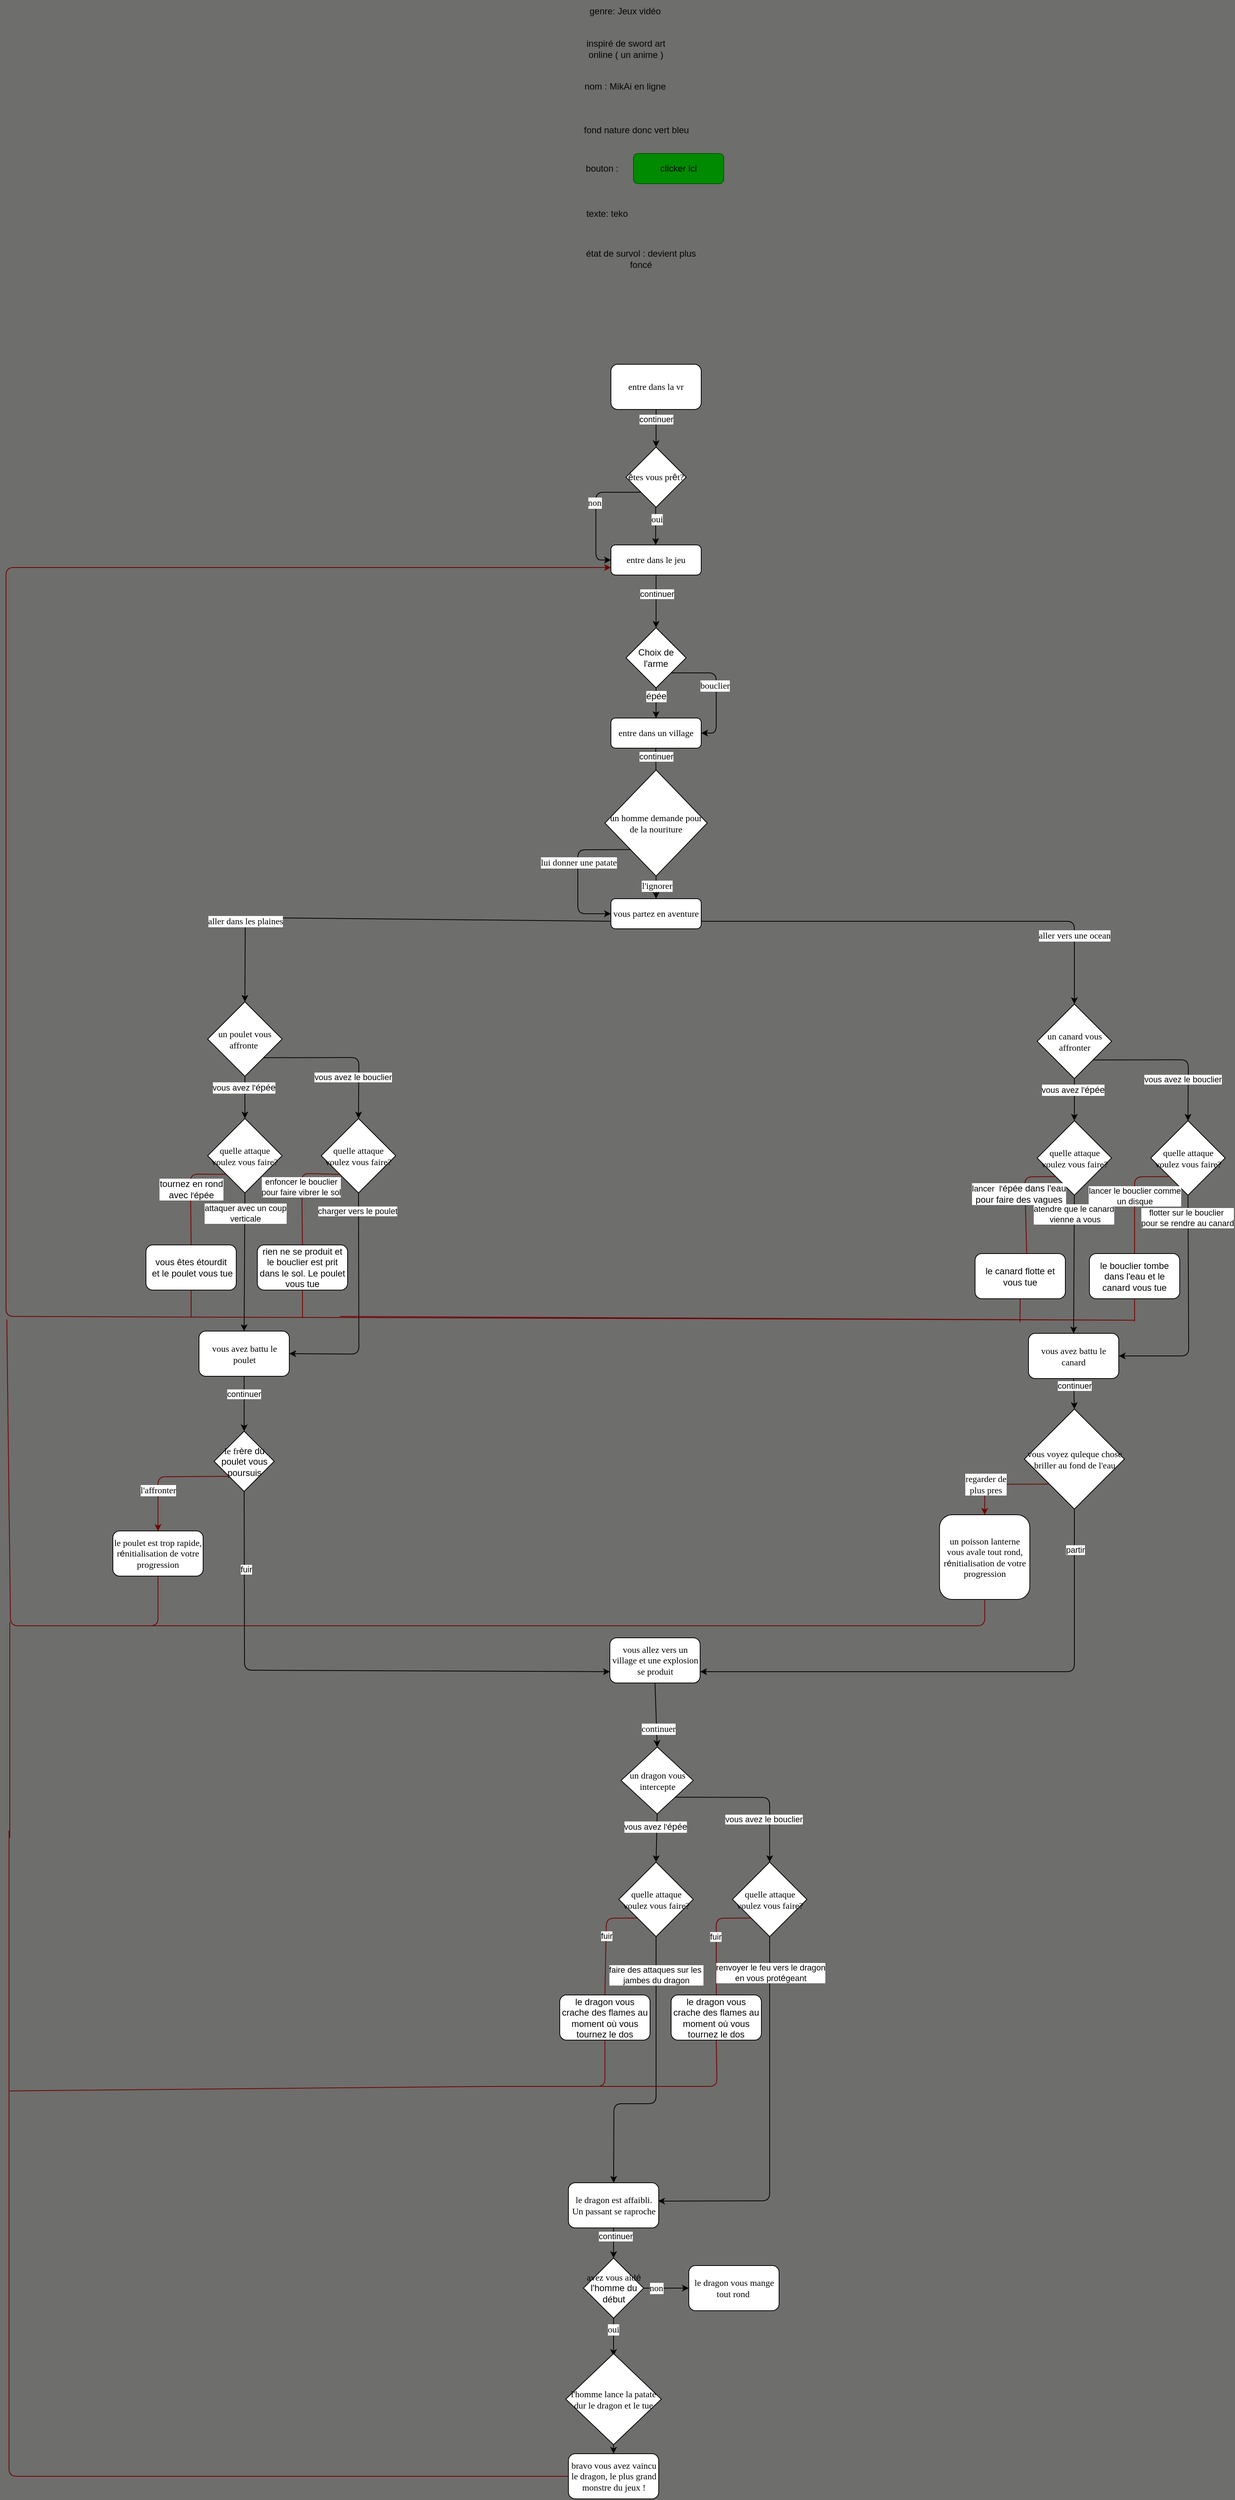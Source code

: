 <mxfile>
    <diagram id="ZUFH7VZzhd7gZUEbErfu" name="Page-1">
        <mxGraphModel dx="1206" dy="738" grid="0" gridSize="10" guides="1" tooltips="1" connect="1" arrows="1" fold="1" page="1" pageScale="1" pageWidth="850" pageHeight="1100" background="#6E6E6C" math="0" shadow="0">
            <root>
                <mxCell id="0"/>
                <mxCell id="1" parent="0"/>
                <mxCell id="2" value="genre: Jeux vidéo" style="text;html=1;strokeColor=none;fillColor=none;align=center;verticalAlign=middle;whiteSpace=wrap;rounded=0;fontColor=#050505;" parent="1" vertex="1">
                    <mxGeometry x="-46.5" y="281" width="120" height="30" as="geometry"/>
                </mxCell>
                <mxCell id="3" value="inspiré de sword art online ( un anime )" style="text;html=1;strokeColor=none;fillColor=none;align=center;verticalAlign=middle;whiteSpace=wrap;rounded=0;fontColor=#050505;" parent="1" vertex="1">
                    <mxGeometry x="-50" y="331" width="130" height="30" as="geometry"/>
                </mxCell>
                <mxCell id="4" value="&lt;font style=&quot;font-size: 12px&quot;&gt;nom : MikAi&lt;span style=&quot;font-family: &amp;quot;arial&amp;quot; , &amp;quot;helvetica&amp;quot; , sans-serif&quot;&gt;&amp;nbsp;&lt;/span&gt;en ligne&lt;/font&gt;" style="text;html=1;strokeColor=none;fillColor=none;align=center;verticalAlign=middle;whiteSpace=wrap;rounded=0;fontColor=#050505;" parent="1" vertex="1">
                    <mxGeometry x="-51.5" y="381" width="130" height="30" as="geometry"/>
                </mxCell>
                <mxCell id="5" value="fond nature donc vert bleu" style="text;html=1;strokeColor=none;fillColor=none;align=center;verticalAlign=middle;whiteSpace=wrap;rounded=0;fontSize=12;fontColor=#050505;" parent="1" vertex="1">
                    <mxGeometry x="-46.5" y="439" width="150" height="30" as="geometry"/>
                </mxCell>
                <mxCell id="6" value="bouton :&amp;nbsp;" style="text;html=1;strokeColor=none;fillColor=none;align=center;verticalAlign=middle;whiteSpace=wrap;rounded=0;fontSize=12;fontColor=#050505;" parent="1" vertex="1">
                    <mxGeometry x="-90" y="490" width="150" height="30" as="geometry"/>
                </mxCell>
                <mxCell id="7" value="clicker ici" style="rounded=1;whiteSpace=wrap;html=1;fontSize=12;fontColor=#050505;fillColor=#008a00;glass=0;strokeColor=#005700;" parent="1" vertex="1">
                    <mxGeometry x="25" y="485" width="120" height="40" as="geometry"/>
                </mxCell>
                <mxCell id="8" value="texte: teko" style="text;html=1;strokeColor=none;fillColor=none;align=center;verticalAlign=middle;whiteSpace=wrap;rounded=0;fontSize=12;fontColor=#050505;" parent="1" vertex="1">
                    <mxGeometry x="-85" y="550" width="150" height="30" as="geometry"/>
                </mxCell>
                <mxCell id="9" value="état de survol : devient plus foncé" style="text;html=1;strokeColor=none;fillColor=none;align=center;verticalAlign=middle;whiteSpace=wrap;rounded=0;fontSize=12;fontColor=#050505;" parent="1" vertex="1">
                    <mxGeometry x="-40" y="610" width="150" height="30" as="geometry"/>
                </mxCell>
                <mxCell id="10" value="entre dans la vr" style="rounded=1;whiteSpace=wrap;html=1;glass=0;labelBackgroundColor=none;fontFamily=Comic Sans MS;fontSize=12;fontColor=#050505;fillColor=default;gradientColor=none;" parent="1" vertex="1">
                    <mxGeometry x="-5" y="765" width="120" height="60" as="geometry"/>
                </mxCell>
                <mxCell id="11" value="" style="endArrow=classic;html=1;fontFamily=Comic Sans MS;fontSize=12;fontColor=#050505;exitX=0.5;exitY=1;exitDx=0;exitDy=0;" parent="1" source="10" edge="1">
                    <mxGeometry width="50" height="50" relative="1" as="geometry">
                        <mxPoint x="90" y="835" as="sourcePoint"/>
                        <mxPoint x="55" y="875" as="targetPoint"/>
                    </mxGeometry>
                </mxCell>
                <mxCell id="275" value="&lt;span style=&quot;&quot;&gt;continuer&lt;/span&gt;" style="edgeLabel;html=1;align=center;verticalAlign=middle;resizable=0;points=[];fontColor=#050505;" parent="11" vertex="1" connectable="0">
                    <mxGeometry x="-0.481" relative="1" as="geometry">
                        <mxPoint as="offset"/>
                    </mxGeometry>
                </mxCell>
                <mxCell id="12" value="&lt;span style=&quot;font-family: &amp;quot;arial&amp;quot; , &amp;quot;helvetica&amp;quot; , sans-serif&quot;&gt;&lt;font style=&quot;font-size: 12px&quot;&gt;ê&lt;/font&gt;&lt;/span&gt;tes vous pr&lt;span style=&quot;font-family: arial, helvetica, sans-serif;&quot;&gt;ê&lt;/span&gt;t?" style="rhombus;whiteSpace=wrap;html=1;glass=0;labelBackgroundColor=none;fontFamily=Comic Sans MS;fontSize=12;fontColor=#050505;fillColor=default;gradientColor=none;" parent="1" vertex="1">
                    <mxGeometry x="15" y="875" width="80" height="80" as="geometry"/>
                </mxCell>
                <mxCell id="13" value="" style="endArrow=classic;html=1;fontFamily=Comic Sans MS;fontSize=12;fontColor=#050505;exitX=0.5;exitY=1;exitDx=0;exitDy=0;" parent="1" edge="1">
                    <mxGeometry width="50" height="50" relative="1" as="geometry">
                        <mxPoint x="54.5" y="955" as="sourcePoint"/>
                        <mxPoint x="54.5" y="1005" as="targetPoint"/>
                    </mxGeometry>
                </mxCell>
                <mxCell id="16" value="oui" style="edgeLabel;html=1;align=center;verticalAlign=middle;resizable=0;points=[];fontSize=12;fontFamily=Comic Sans MS;fontColor=#050505;" parent="13" vertex="1" connectable="0">
                    <mxGeometry x="-0.389" y="1" relative="1" as="geometry">
                        <mxPoint as="offset"/>
                    </mxGeometry>
                </mxCell>
                <mxCell id="14" value="" style="endArrow=classic;html=1;fontFamily=Comic Sans MS;fontSize=12;fontColor=#050505;exitX=0;exitY=1;exitDx=0;exitDy=0;entryX=0;entryY=0.5;entryDx=0;entryDy=0;" parent="1" source="12" target="15" edge="1">
                    <mxGeometry width="50" height="50" relative="1" as="geometry">
                        <mxPoint x="64.5" y="965" as="sourcePoint"/>
                        <mxPoint x="-25" y="1035" as="targetPoint"/>
                        <Array as="points">
                            <mxPoint x="-25" y="935"/>
                            <mxPoint x="-25" y="1025"/>
                        </Array>
                    </mxGeometry>
                </mxCell>
                <mxCell id="17" value="non" style="edgeLabel;html=1;align=center;verticalAlign=middle;resizable=0;points=[];fontSize=12;fontFamily=Comic Sans MS;fontColor=#050505;" parent="14" vertex="1" connectable="0">
                    <mxGeometry x="-0.135" y="-2" relative="1" as="geometry">
                        <mxPoint as="offset"/>
                    </mxGeometry>
                </mxCell>
                <mxCell id="15" value="entre dans le jeu" style="rounded=1;whiteSpace=wrap;html=1;glass=0;labelBackgroundColor=none;fontFamily=Comic Sans MS;fontSize=12;fontColor=#050505;fillColor=default;gradientColor=none;" parent="1" vertex="1">
                    <mxGeometry x="-5" y="1005" width="120" height="40" as="geometry"/>
                </mxCell>
                <mxCell id="18" value="" style="endArrow=classic;html=1;fontFamily=Comic Sans MS;fontSize=12;fontColor=#050505;exitX=0.5;exitY=1;exitDx=0;exitDy=0;entryX=0.5;entryY=0;entryDx=0;entryDy=0;" parent="1" source="15" target="19" edge="1">
                    <mxGeometry width="50" height="50" relative="1" as="geometry">
                        <mxPoint x="75" y="1125" as="sourcePoint"/>
                        <mxPoint x="55" y="1115" as="targetPoint"/>
                    </mxGeometry>
                </mxCell>
                <mxCell id="124" value="continuer" style="edgeLabel;html=1;align=center;verticalAlign=middle;resizable=0;points=[];fontColor=#050505;" parent="18" vertex="1" connectable="0">
                    <mxGeometry x="-0.296" y="1" relative="1" as="geometry">
                        <mxPoint as="offset"/>
                    </mxGeometry>
                </mxCell>
                <mxCell id="19" value="&lt;font face=&quot;arial, helvetica, sans-serif&quot;&gt;Choix de l'arme&lt;/font&gt;" style="rhombus;whiteSpace=wrap;html=1;glass=0;labelBackgroundColor=none;fontFamily=Comic Sans MS;fontSize=12;fontColor=#050505;fillColor=default;gradientColor=none;" parent="1" vertex="1">
                    <mxGeometry x="15" y="1115" width="80" height="80" as="geometry"/>
                </mxCell>
                <mxCell id="20" value="" style="endArrow=classic;html=1;fontFamily=Comic Sans MS;fontSize=12;fontColor=#050505;exitX=0.5;exitY=1;exitDx=0;exitDy=0;" parent="1" source="19" edge="1">
                    <mxGeometry width="50" height="50" relative="1" as="geometry">
                        <mxPoint x="65" y="1225" as="sourcePoint"/>
                        <mxPoint x="55" y="1235" as="targetPoint"/>
                    </mxGeometry>
                </mxCell>
                <mxCell id="27" value="&lt;span style=&quot;font-family: helvetica;&quot;&gt;ép&lt;/span&gt;&lt;span style=&quot;font-family: helvetica;&quot;&gt;ée&lt;/span&gt;" style="edgeLabel;html=1;align=center;verticalAlign=middle;resizable=0;points=[];fontSize=12;fontFamily=Comic Sans MS;fontColor=#050505;" parent="20" vertex="1" connectable="0">
                    <mxGeometry x="-0.442" relative="1" as="geometry">
                        <mxPoint as="offset"/>
                    </mxGeometry>
                </mxCell>
                <mxCell id="21" value="" style="endArrow=classic;html=1;fontFamily=Comic Sans MS;fontSize=12;fontColor=#050505;exitX=1;exitY=1;exitDx=0;exitDy=0;entryX=1;entryY=0.5;entryDx=0;entryDy=0;" parent="1" source="19" target="23" edge="1">
                    <mxGeometry width="50" height="50" relative="1" as="geometry">
                        <mxPoint x="114.17" y="1155" as="sourcePoint"/>
                        <mxPoint x="95" y="1235" as="targetPoint"/>
                        <Array as="points">
                            <mxPoint x="135" y="1175"/>
                            <mxPoint x="135" y="1255"/>
                        </Array>
                    </mxGeometry>
                </mxCell>
                <mxCell id="26" value="bouclier" style="edgeLabel;html=1;align=center;verticalAlign=middle;resizable=0;points=[];fontSize=12;fontFamily=Comic Sans MS;fontColor=#050505;" parent="21" vertex="1" connectable="0">
                    <mxGeometry x="-0.04" y="-3" relative="1" as="geometry">
                        <mxPoint x="1" as="offset"/>
                    </mxGeometry>
                </mxCell>
                <mxCell id="23" value="entre dans un village" style="rounded=1;whiteSpace=wrap;html=1;glass=0;labelBackgroundColor=none;fontFamily=Comic Sans MS;fontSize=12;fontColor=#050505;fillColor=default;gradientColor=none;" parent="1" vertex="1">
                    <mxGeometry x="-5" y="1235" width="120" height="40" as="geometry"/>
                </mxCell>
                <mxCell id="24" value="" style="endArrow=classic;html=1;fontFamily=Comic Sans MS;fontSize=12;fontColor=#050505;exitX=0.5;exitY=1;exitDx=0;exitDy=0;" parent="1" edge="1">
                    <mxGeometry width="50" height="50" relative="1" as="geometry">
                        <mxPoint x="54.58" y="1275" as="sourcePoint"/>
                        <mxPoint x="55" y="1325" as="targetPoint"/>
                    </mxGeometry>
                </mxCell>
                <mxCell id="276" value="&lt;span style=&quot;font-family: monospace; font-size: 0px;&quot;&gt;%3CmxGraphModel%3E%3Croot%3E%3CmxCell%20id%3D%220%22%2F%3E%3CmxCell%20id%3D%221%22%20parent%3D%220%22%2F%3E%3CmxCell%20id%3D%222%22%20value%3D%22le%20dragon%20vous%20enflame%20et%20vous%20allez%20en%20enfer%2Cr%26lt%3Bspan%20style%3D%26quot%3Bfont-family%3A%20helvetica%3B%26quot%3B%26gt%3B%C3%A9%26lt%3B%2Fspan%26gt%3Bnitialisation%20de%20votre%20progression%22%20style%3D%22rounded%3D1%3BwhiteSpace%3Dwrap%3Bhtml%3D1%3Bglass%3D0%3BlabelBackgroundColor%3Dnone%3BfontFamily%3DComic%20Sans%20MS%3BfontSize%3D12%3BfontColor%3D%23FFFFFF%3BfillColor%3Ddefault%3BgradientColor%3Dnone%3B%22%20vertex%3D%221%22%20parent%3D%221%22%3E%3CmxGeometry%20x%3D%22-355%22%20y%3D%222670%22%20width%3D%22133%22%20height%3D%2285%22%20as%3D%22geometry%22%2F%3E%3C%2FmxCell%3E%3C%2Froot%3E%3C%2FmxGraphModel%3E&lt;/span&gt;" style="edgeLabel;html=1;align=center;verticalAlign=middle;resizable=0;points=[];fontColor=#050505;" parent="24" vertex="1" connectable="0">
                    <mxGeometry x="-0.402" y="1" relative="1" as="geometry">
                        <mxPoint as="offset"/>
                    </mxGeometry>
                </mxCell>
                <mxCell id="277" value="&lt;span style=&quot;font-family: monospace; font-size: 0px;&quot;&gt;%3CmxGraphModel%3E%3Croot%3E%3CmxCell%20id%3D%220%22%2F%3E%3CmxCell%20id%3D%221%22%20parent%3D%220%22%2F%3E%3CmxCell%20id%3D%222%22%20value%3D%22le%20dragon%20vous%20enflame%20et%20vous%20allez%20en%20enfer%2Cr%26lt%3Bspan%20style%3D%26quot%3Bfont-family%3A%20helvetica%3B%26quot%3B%26gt%3B%C3%A9%26lt%3B%2Fspan%26gt%3Bnitialisation%20de%20votre%20progression%22%20style%3D%22rounded%3D1%3BwhiteSpace%3Dwrap%3Bhtml%3D1%3Bglass%3D0%3BlabelBackgroundColor%3Dnone%3BfontFamily%3DComic%20Sans%20MS%3BfontSize%3D12%3BfontColor%3D%23FFFFFF%3BfillColor%3Ddefault%3BgradientColor%3Dnone%3B%22%20vertex%3D%221%22%20parent%3D%221%22%3E%3CmxGeometry%20x%3D%22-355%22%20y%3D%222670%22%20width%3D%22133%22%20height%3D%2285%22%20as%3D%22geometry%22%2F%3E%3C%2FmxCell%3E%3C%2Froot%3E%3C%2FmxGraphModel%3E&lt;/span&gt;" style="edgeLabel;html=1;align=center;verticalAlign=middle;resizable=0;points=[];fontColor=#050505;" parent="24" vertex="1" connectable="0">
                    <mxGeometry x="-0.57" relative="1" as="geometry">
                        <mxPoint as="offset"/>
                    </mxGeometry>
                </mxCell>
                <mxCell id="278" value="&lt;span style=&quot;&quot;&gt;continuer&lt;/span&gt;" style="edgeLabel;html=1;align=center;verticalAlign=middle;resizable=0;points=[];fontColor=#050505;" parent="24" vertex="1" connectable="0">
                    <mxGeometry x="-0.59" relative="1" as="geometry">
                        <mxPoint as="offset"/>
                    </mxGeometry>
                </mxCell>
                <mxCell id="25" value="un homme demande pour de la nouriture" style="rhombus;whiteSpace=wrap;html=1;glass=0;labelBackgroundColor=none;fontFamily=Comic Sans MS;fontSize=12;fontColor=#050505;fillColor=default;gradientColor=none;" parent="1" vertex="1">
                    <mxGeometry x="-13" y="1304" width="136" height="141" as="geometry"/>
                </mxCell>
                <mxCell id="29" value="" style="endArrow=classic;html=1;fontFamily=Comic Sans MS;fontSize=12;fontColor=#050505;entryX=0;entryY=0.5;entryDx=0;entryDy=0;exitX=0;exitY=1;exitDx=0;exitDy=0;" parent="1" source="25" target="31" edge="1">
                    <mxGeometry width="50" height="50" relative="1" as="geometry">
                        <mxPoint x="54.76" y="1445" as="sourcePoint"/>
                        <mxPoint x="-5" y="1475" as="targetPoint"/>
                        <Array as="points">
                            <mxPoint x="-49" y="1410"/>
                            <mxPoint x="-49" y="1495"/>
                        </Array>
                    </mxGeometry>
                </mxCell>
                <mxCell id="32" value="lui donner une patate" style="edgeLabel;html=1;align=center;verticalAlign=middle;resizable=0;points=[];fontSize=12;fontFamily=Comic Sans MS;fontColor=#050505;" parent="29" vertex="1" connectable="0">
                    <mxGeometry x="-0.128" y="1" relative="1" as="geometry">
                        <mxPoint as="offset"/>
                    </mxGeometry>
                </mxCell>
                <mxCell id="30" value="" style="endArrow=classic;html=1;fontFamily=Comic Sans MS;fontSize=12;fontColor=#050505;entryX=0.5;entryY=0;entryDx=0;entryDy=0;exitX=0.5;exitY=1;exitDx=0;exitDy=0;" parent="1" source="25" target="31" edge="1">
                    <mxGeometry width="50" height="50" relative="1" as="geometry">
                        <mxPoint x="85" y="1415" as="sourcePoint"/>
                        <mxPoint x="115" y="1475" as="targetPoint"/>
                        <Array as="points">
                            <mxPoint x="55" y="1458"/>
                        </Array>
                    </mxGeometry>
                </mxCell>
                <mxCell id="33" value="l'ignorer" style="edgeLabel;html=1;align=center;verticalAlign=middle;resizable=0;points=[];fontSize=12;fontFamily=Comic Sans MS;fontColor=#050505;" parent="30" vertex="1" connectable="0">
                    <mxGeometry x="-0.128" y="1" relative="1" as="geometry">
                        <mxPoint as="offset"/>
                    </mxGeometry>
                </mxCell>
                <mxCell id="31" value="vous partez en aventure" style="rounded=1;whiteSpace=wrap;html=1;glass=0;labelBackgroundColor=none;fontFamily=Comic Sans MS;fontSize=12;fontColor=#050505;fillColor=default;gradientColor=none;" parent="1" vertex="1">
                    <mxGeometry x="-5" y="1475" width="120" height="40" as="geometry"/>
                </mxCell>
                <mxCell id="36" value="" style="endArrow=classic;html=1;fontFamily=Comic Sans MS;fontSize=12;fontColor=#050505;exitX=0;exitY=0.75;exitDx=0;exitDy=0;entryX=0.5;entryY=0;entryDx=0;entryDy=0;" parent="1" source="31" target="43" edge="1">
                    <mxGeometry width="50" height="50" relative="1" as="geometry">
                        <mxPoint x="-327" y="1507" as="sourcePoint"/>
                        <mxPoint x="-387" y="1627" as="targetPoint"/>
                        <Array as="points">
                            <mxPoint x="-491" y="1500"/>
                        </Array>
                    </mxGeometry>
                </mxCell>
                <mxCell id="44" value="aller dans les plaines" style="edgeLabel;html=1;align=center;verticalAlign=middle;resizable=0;points=[];fontSize=12;fontFamily=Comic Sans MS;fontColor=#050505;" parent="36" vertex="1" connectable="0">
                    <mxGeometry x="0.641" relative="1" as="geometry">
                        <mxPoint as="offset"/>
                    </mxGeometry>
                </mxCell>
                <mxCell id="37" value="" style="endArrow=classic;html=1;fontFamily=Comic Sans MS;fontSize=12;fontColor=#050505;exitX=1;exitY=0.75;exitDx=0;exitDy=0;entryX=0.5;entryY=0;entryDx=0;entryDy=0;" parent="1" source="31" target="176" edge="1">
                    <mxGeometry width="50" height="50" relative="1" as="geometry">
                        <mxPoint x="145" y="1665" as="sourcePoint"/>
                        <mxPoint x="685.5" y="1610.5" as="targetPoint"/>
                        <Array as="points">
                            <mxPoint x="175" y="1505"/>
                            <mxPoint x="611" y="1505"/>
                        </Array>
                    </mxGeometry>
                </mxCell>
                <mxCell id="41" value="aller vers une ocean&lt;br&gt;" style="edgeLabel;html=1;align=center;verticalAlign=middle;resizable=0;points=[];fontSize=12;fontFamily=Comic Sans MS;fontColor=#050505;" parent="37" vertex="1" connectable="0">
                    <mxGeometry x="0.699" relative="1" as="geometry">
                        <mxPoint as="offset"/>
                    </mxGeometry>
                </mxCell>
                <mxCell id="43" value="un poulet vous affronte&amp;nbsp;" style="rhombus;whiteSpace=wrap;html=1;glass=0;labelBackgroundColor=none;fontFamily=Comic Sans MS;fontSize=12;fontColor=#050505;fillColor=default;gradientColor=none;" parent="1" vertex="1">
                    <mxGeometry x="-541" y="1612" width="99" height="99" as="geometry"/>
                </mxCell>
                <mxCell id="54" value="vous avez battu le poulet" style="rounded=1;whiteSpace=wrap;html=1;glass=0;labelBackgroundColor=none;fontFamily=Comic Sans MS;fontSize=12;fontColor=#050505;fillColor=default;gradientColor=none;" parent="1" vertex="1">
                    <mxGeometry x="-552.5" y="2049.5" width="120" height="60" as="geometry"/>
                </mxCell>
                <mxCell id="57" value="" style="endArrow=classic;html=1;fontFamily=Comic Sans MS;fontSize=12;fontColor=#050505;" parent="1" source="54" edge="1">
                    <mxGeometry width="50" height="50" relative="1" as="geometry">
                        <mxPoint x="-492.5" y="2112.5" as="sourcePoint"/>
                        <mxPoint x="-492.5" y="2182.5" as="targetPoint"/>
                    </mxGeometry>
                </mxCell>
                <mxCell id="279" value="&lt;span style=&quot;&quot;&gt;continuer&lt;/span&gt;" style="edgeLabel;html=1;align=center;verticalAlign=middle;resizable=0;points=[];fontColor=#050505;" parent="57" vertex="1" connectable="0">
                    <mxGeometry x="-0.369" y="-1" relative="1" as="geometry">
                        <mxPoint as="offset"/>
                    </mxGeometry>
                </mxCell>
                <mxCell id="58" value="le fr&lt;span style=&quot;font-family: &amp;quot;arial&amp;quot; , &amp;quot;helvetica&amp;quot; , sans-serif&quot;&gt;&lt;font style=&quot;font-size: 12px&quot;&gt;ère du poulet vous poursuis&lt;/font&gt;&lt;/span&gt;" style="rhombus;whiteSpace=wrap;html=1;glass=0;labelBackgroundColor=none;fontFamily=Comic Sans MS;fontSize=12;fontColor=#050505;fillColor=default;gradientColor=none;" parent="1" vertex="1">
                    <mxGeometry x="-532.5" y="2182.5" width="80" height="80" as="geometry"/>
                </mxCell>
                <mxCell id="59" value="" style="endArrow=classic;html=1;fontFamily=Comic Sans MS;fontSize=12;fontColor=#050505;exitX=0.5;exitY=1;exitDx=0;exitDy=0;entryX=0;entryY=0.75;entryDx=0;entryDy=0;" parent="1" source="58" target="84" edge="1">
                    <mxGeometry width="50" height="50" relative="1" as="geometry">
                        <mxPoint x="-105.5" y="2400" as="sourcePoint"/>
                        <mxPoint x="-268" y="2500" as="targetPoint"/>
                        <Array as="points">
                            <mxPoint x="-492" y="2500"/>
                        </Array>
                    </mxGeometry>
                </mxCell>
                <mxCell id="209" value="fuir" style="edgeLabel;html=1;align=center;verticalAlign=middle;resizable=0;points=[];fontColor=#050505;" parent="59" vertex="1" connectable="0">
                    <mxGeometry x="-0.715" y="2" relative="1" as="geometry">
                        <mxPoint as="offset"/>
                    </mxGeometry>
                </mxCell>
                <mxCell id="84" value="vous allez vers un village et une explosion se produit" style="rounded=1;whiteSpace=wrap;html=1;glass=0;labelBackgroundColor=none;fontFamily=Comic Sans MS;fontSize=12;fontColor=#050505;fillColor=default;gradientColor=none;" parent="1" vertex="1">
                    <mxGeometry x="-6.42" y="2457" width="120" height="60" as="geometry"/>
                </mxCell>
                <mxCell id="86" value="" style="endArrow=classic;html=1;fontFamily=Comic Sans MS;fontSize=12;fontColor=#050505;exitX=0.5;exitY=1;exitDx=0;exitDy=0;entryX=0.5;entryY=0;entryDx=0;entryDy=0;" parent="1" source="84" target="98" edge="1">
                    <mxGeometry width="50" height="50" relative="1" as="geometry">
                        <mxPoint x="57.5" y="2717" as="sourcePoint"/>
                        <mxPoint x="58" y="2611" as="targetPoint"/>
                    </mxGeometry>
                </mxCell>
                <mxCell id="87" value="continuer" style="edgeLabel;html=1;align=center;verticalAlign=middle;resizable=0;points=[];fontSize=12;fontFamily=Comic Sans MS;fontColor=#050505;" parent="86" vertex="1" connectable="0">
                    <mxGeometry x="0.429" y="2" relative="1" as="geometry">
                        <mxPoint as="offset"/>
                    </mxGeometry>
                </mxCell>
                <mxCell id="98" value="&lt;span&gt;un dragon vous intercepte&lt;/span&gt;" style="rhombus;whiteSpace=wrap;html=1;glass=0;labelBackgroundColor=none;fontFamily=Comic Sans MS;fontSize=12;fontColor=#050505;fillColor=default;gradientColor=none;" parent="1" vertex="1">
                    <mxGeometry x="8.5" y="2602" width="96" height="89" as="geometry"/>
                </mxCell>
                <mxCell id="100" value="" style="endArrow=classic;html=1;fontFamily=Comic Sans MS;fontSize=12;fontColor=#050505;exitX=0;exitY=1;exitDx=0;exitDy=0;fillColor=#a20025;strokeColor=#6F0000;entryX=0.5;entryY=0;entryDx=0;entryDy=0;" parent="1" source="58" target="199" edge="1">
                    <mxGeometry width="50" height="50" relative="1" as="geometry">
                        <mxPoint x="5" y="2340" as="sourcePoint"/>
                        <mxPoint x="-563" y="2317" as="targetPoint"/>
                        <Array as="points">
                            <mxPoint x="-607" y="2243"/>
                        </Array>
                    </mxGeometry>
                </mxCell>
                <mxCell id="102" value="l'affronter" style="edgeLabel;html=1;align=center;verticalAlign=middle;resizable=0;points=[];fontSize=12;fontFamily=Comic Sans MS;fontColor=#050505;" parent="100" vertex="1" connectable="0">
                    <mxGeometry x="0.346" relative="1" as="geometry">
                        <mxPoint as="offset"/>
                    </mxGeometry>
                </mxCell>
                <mxCell id="111" value="le dragon est affaibli. Un passant se raproche" style="rounded=1;whiteSpace=wrap;html=1;glass=0;labelBackgroundColor=none;fontFamily=Comic Sans MS;fontSize=12;fontColor=#050505;fillColor=default;gradientColor=none;" parent="1" vertex="1">
                    <mxGeometry x="-61.5" y="3181" width="120" height="60" as="geometry"/>
                </mxCell>
                <mxCell id="113" value="" style="endArrow=classic;html=1;fontFamily=Comic Sans MS;fontSize=12;fontColor=#050505;exitX=0.5;exitY=1;exitDx=0;exitDy=0;" parent="1" source="111" target="114" edge="1">
                    <mxGeometry width="50" height="50" relative="1" as="geometry">
                        <mxPoint x="58.5" y="3111" as="sourcePoint"/>
                        <mxPoint x="-1.5" y="3291" as="targetPoint"/>
                    </mxGeometry>
                </mxCell>
                <mxCell id="303" value="continuer" style="edgeLabel;html=1;align=center;verticalAlign=middle;resizable=0;points=[];fontColor=#050505;" parent="113" vertex="1" connectable="0">
                    <mxGeometry x="-0.472" y="2" relative="1" as="geometry">
                        <mxPoint as="offset"/>
                    </mxGeometry>
                </mxCell>
                <mxCell id="114" value="avez vous aid&lt;span style=&quot;font-family: helvetica;&quot;&gt;é l'homme du d&lt;/span&gt;&lt;span style=&quot;font-family: helvetica;&quot;&gt;ébut&lt;/span&gt;" style="rhombus;whiteSpace=wrap;html=1;glass=0;labelBackgroundColor=none;fontFamily=Comic Sans MS;fontSize=12;fontColor=#050505;fillColor=default;gradientColor=none;" parent="1" vertex="1">
                    <mxGeometry x="-41.5" y="3281" width="80" height="80" as="geometry"/>
                </mxCell>
                <mxCell id="115" value="" style="endArrow=classic;html=1;fontFamily=Comic Sans MS;fontSize=12;fontColor=#050505;exitX=0.5;exitY=1;exitDx=0;exitDy=0;" parent="1" source="114" edge="1">
                    <mxGeometry width="50" height="50" relative="1" as="geometry">
                        <mxPoint x="58.5" y="3361" as="sourcePoint"/>
                        <mxPoint x="-1.5" y="3411" as="targetPoint"/>
                    </mxGeometry>
                </mxCell>
                <mxCell id="117" value="oui" style="edgeLabel;html=1;align=center;verticalAlign=middle;resizable=0;points=[];fontSize=12;fontFamily=Comic Sans MS;fontColor=#050505;" parent="115" vertex="1" connectable="0">
                    <mxGeometry x="-0.402" y="-1" relative="1" as="geometry">
                        <mxPoint as="offset"/>
                    </mxGeometry>
                </mxCell>
                <mxCell id="116" value="l'homme lance la patate dur le dragon et le tue" style="rhombus;whiteSpace=wrap;html=1;glass=0;labelBackgroundColor=none;fontFamily=Comic Sans MS;fontSize=12;fontColor=#050505;fillColor=default;gradientColor=none;" parent="1" vertex="1">
                    <mxGeometry x="-65" y="3408" width="127" height="121" as="geometry"/>
                </mxCell>
                <mxCell id="118" value="" style="endArrow=classic;html=1;fontFamily=Comic Sans MS;fontSize=12;fontColor=#050505;exitX=1;exitY=0.5;exitDx=0;exitDy=0;" parent="1" source="114" edge="1">
                    <mxGeometry width="50" height="50" relative="1" as="geometry">
                        <mxPoint x="58.5" y="3421" as="sourcePoint"/>
                        <mxPoint x="98.5" y="3321" as="targetPoint"/>
                    </mxGeometry>
                </mxCell>
                <mxCell id="119" value="non" style="edgeLabel;html=1;align=center;verticalAlign=middle;resizable=0;points=[];fontSize=12;fontFamily=Comic Sans MS;fontColor=#050505;" parent="118" vertex="1" connectable="0">
                    <mxGeometry x="-0.455" relative="1" as="geometry">
                        <mxPoint as="offset"/>
                    </mxGeometry>
                </mxCell>
                <mxCell id="120" value="le dragon vous mange tout rond&amp;nbsp;" style="rounded=1;whiteSpace=wrap;html=1;glass=0;labelBackgroundColor=none;fontFamily=Comic Sans MS;fontSize=12;fontColor=#050505;fillColor=default;gradientColor=none;" parent="1" vertex="1">
                    <mxGeometry x="98.5" y="3291" width="120" height="60" as="geometry"/>
                </mxCell>
                <mxCell id="122" value="" style="endArrow=classic;html=1;fontFamily=Comic Sans MS;fontSize=12;fontColor=#050505;exitX=0.5;exitY=1;exitDx=0;exitDy=0;" parent="1" source="116" edge="1">
                    <mxGeometry width="50" height="50" relative="1" as="geometry">
                        <mxPoint x="8.5" y="3451" as="sourcePoint"/>
                        <mxPoint x="-1.5" y="3541" as="targetPoint"/>
                    </mxGeometry>
                </mxCell>
                <mxCell id="123" value="bravo vous avez vaincu le dragon, le plus grand monstre du jeux !" style="rounded=1;whiteSpace=wrap;html=1;glass=0;labelBackgroundColor=none;fontFamily=Comic Sans MS;fontSize=12;fontColor=#050505;fillColor=default;gradientColor=none;" parent="1" vertex="1">
                    <mxGeometry x="-61.5" y="3541" width="120" height="60" as="geometry"/>
                </mxCell>
                <mxCell id="126" value="" style="endArrow=classic;html=1;fontColor=#050505;exitX=0.5;exitY=1;exitDx=0;exitDy=0;entryX=0.5;entryY=0;entryDx=0;entryDy=0;" parent="1" source="43" target="129" edge="1">
                    <mxGeometry width="50" height="50" relative="1" as="geometry">
                        <mxPoint x="-237" y="1665" as="sourcePoint"/>
                        <mxPoint x="-491" y="1773" as="targetPoint"/>
                    </mxGeometry>
                </mxCell>
                <mxCell id="132" value="vous avez l'&lt;span style=&quot;font-size: 12px ; font-family: &amp;quot;helvetica&amp;quot;&quot;&gt;ép&lt;/span&gt;&lt;span style=&quot;font-size: 12px ; font-family: &amp;quot;helvetica&amp;quot;&quot;&gt;ée&lt;/span&gt;" style="edgeLabel;html=1;align=center;verticalAlign=middle;resizable=0;points=[];fontColor=#050505;" parent="126" vertex="1" connectable="0">
                    <mxGeometry x="-0.481" y="-2" relative="1" as="geometry">
                        <mxPoint as="offset"/>
                    </mxGeometry>
                </mxCell>
                <mxCell id="127" value="" style="endArrow=classic;html=1;fontFamily=Comic Sans MS;fontSize=12;fontColor=#050505;exitX=1;exitY=1;exitDx=0;exitDy=0;entryX=0.5;entryY=0;entryDx=0;entryDy=0;" parent="1" source="43" target="130" edge="1">
                    <mxGeometry width="50" height="50" relative="1" as="geometry">
                        <mxPoint x="-321" y="1711" as="sourcePoint"/>
                        <mxPoint x="-392" y="1769" as="targetPoint"/>
                        <Array as="points">
                            <mxPoint x="-340" y="1686"/>
                        </Array>
                    </mxGeometry>
                </mxCell>
                <mxCell id="133" value="vous avez le bouclier" style="edgeLabel;html=1;align=center;verticalAlign=middle;resizable=0;points=[];fontColor=#050505;" parent="127" vertex="1" connectable="0">
                    <mxGeometry x="0.405" y="1" relative="1" as="geometry">
                        <mxPoint x="-9" y="6" as="offset"/>
                    </mxGeometry>
                </mxCell>
                <mxCell id="129" value="quelle attaque voulez vous faire?" style="rhombus;whiteSpace=wrap;html=1;glass=0;labelBackgroundColor=none;fontFamily=Comic Sans MS;fontSize=12;fontColor=#050505;fillColor=default;gradientColor=none;" parent="1" vertex="1">
                    <mxGeometry x="-541" y="1767" width="99" height="99" as="geometry"/>
                </mxCell>
                <mxCell id="130" value="quelle attaque voulez vous faire?" style="rhombus;whiteSpace=wrap;html=1;glass=0;labelBackgroundColor=none;fontFamily=Comic Sans MS;fontSize=12;fontColor=#050505;fillColor=default;gradientColor=none;" parent="1" vertex="1">
                    <mxGeometry x="-390" y="1767" width="99" height="99" as="geometry"/>
                </mxCell>
                <mxCell id="136" value="" style="endArrow=classic;html=1;fontColor=#050505;exitX=0.5;exitY=1;exitDx=0;exitDy=0;entryX=0.5;entryY=0;entryDx=0;entryDy=0;" parent="1" source="129" target="54" edge="1">
                    <mxGeometry width="50" height="50" relative="1" as="geometry">
                        <mxPoint x="-361" y="1883" as="sourcePoint"/>
                        <mxPoint x="-491" y="1923" as="targetPoint"/>
                    </mxGeometry>
                </mxCell>
                <mxCell id="272" value="attaquer avec un coup&lt;br&gt;verticale" style="edgeLabel;html=1;align=center;verticalAlign=middle;resizable=0;points=[];fontColor=#050505;" parent="136" vertex="1" connectable="0">
                    <mxGeometry x="-0.707" relative="1" as="geometry">
                        <mxPoint as="offset"/>
                    </mxGeometry>
                </mxCell>
                <mxCell id="137" value="" style="endArrow=classic;html=1;fontColor=#050505;exitX=0.5;exitY=1;exitDx=0;exitDy=0;entryX=1;entryY=0.5;entryDx=0;entryDy=0;" parent="1" source="130" target="54" edge="1">
                    <mxGeometry width="50" height="50" relative="1" as="geometry">
                        <mxPoint x="-361" y="1883" as="sourcePoint"/>
                        <mxPoint x="-465" y="2030" as="targetPoint"/>
                        <Array as="points">
                            <mxPoint x="-340" y="2080"/>
                        </Array>
                    </mxGeometry>
                </mxCell>
                <mxCell id="274" value="charger vers le poulet" style="edgeLabel;html=1;align=center;verticalAlign=middle;resizable=0;points=[];fontColor=#050505;" parent="137" vertex="1" connectable="0">
                    <mxGeometry x="-0.845" y="-2" relative="1" as="geometry">
                        <mxPoint as="offset"/>
                    </mxGeometry>
                </mxCell>
                <mxCell id="138" value="" style="endArrow=classic;html=1;fontColor=#050505;fillColor=#a20025;strokeColor=#6F0000;entryX=0;entryY=0.75;entryDx=0;entryDy=0;" parent="1" target="15" edge="1">
                    <mxGeometry width="50" height="50" relative="1" as="geometry">
                        <mxPoint x="-365" y="2030" as="sourcePoint"/>
                        <mxPoint x="10" y="1005" as="targetPoint"/>
                        <Array as="points">
                            <mxPoint x="695" y="2035"/>
                            <mxPoint x="-809" y="2030"/>
                            <mxPoint x="-809" y="1035"/>
                        </Array>
                    </mxGeometry>
                </mxCell>
                <mxCell id="140" value="" style="endArrow=none;html=1;fontColor=#050505;exitX=0;exitY=1;exitDx=0;exitDy=0;fillColor=#a20025;strokeColor=#6F0000;entryX=0.5;entryY=0;entryDx=0;entryDy=0;" parent="1" source="129" target="166" edge="1">
                    <mxGeometry width="50" height="50" relative="1" as="geometry">
                        <mxPoint x="-154" y="1911" as="sourcePoint"/>
                        <mxPoint x="-564" y="1927" as="targetPoint"/>
                        <Array as="points">
                            <mxPoint x="-564" y="1841"/>
                        </Array>
                    </mxGeometry>
                </mxCell>
                <mxCell id="270" value="&lt;span style=&quot;font-size: 12px; font-family: helvetica;&quot;&gt;tournez en rond&lt;br&gt;avec&amp;nbsp;&lt;/span&gt;&lt;span style=&quot;&quot;&gt;l'&lt;/span&gt;&lt;span style=&quot;font-size: 12px; font-family: helvetica;&quot;&gt;ép&lt;/span&gt;&lt;span style=&quot;font-size: 12px; font-family: helvetica;&quot;&gt;ée&lt;/span&gt;&lt;span style=&quot;font-size: 12px; font-family: helvetica;&quot;&gt;&lt;br&gt;&lt;/span&gt;" style="edgeLabel;html=1;align=center;verticalAlign=middle;resizable=0;points=[];fontColor=#050505;" parent="140" vertex="1" connectable="0">
                    <mxGeometry x="-0.044" y="1" relative="1" as="geometry">
                        <mxPoint as="offset"/>
                    </mxGeometry>
                </mxCell>
                <mxCell id="163" value="" style="endArrow=none;html=1;fontColor=#050505;exitX=0;exitY=1;exitDx=0;exitDy=0;fillColor=#a20025;strokeColor=#6F0000;entryX=0.5;entryY=0;entryDx=0;entryDy=0;" parent="1" source="130" target="164" edge="1">
                    <mxGeometry width="50" height="50" relative="1" as="geometry">
                        <mxPoint x="-369.75" y="1839.75" as="sourcePoint"/>
                        <mxPoint x="-417" y="1934" as="targetPoint"/>
                        <Array as="points">
                            <mxPoint x="-416" y="1840"/>
                        </Array>
                    </mxGeometry>
                </mxCell>
                <mxCell id="273" value="enfoncer le bouclier&lt;br&gt;pour faire vibrer le sol" style="edgeLabel;html=1;align=center;verticalAlign=middle;resizable=0;points=[];fontColor=#050505;" parent="163" vertex="1" connectable="0">
                    <mxGeometry x="-0.05" y="-1" relative="1" as="geometry">
                        <mxPoint as="offset"/>
                    </mxGeometry>
                </mxCell>
                <mxCell id="164" value="rien ne se produit et le bouclier est prit dans le sol. Le poulet vous tue" style="rounded=1;whiteSpace=wrap;html=1;fontColor=#050505;" parent="1" vertex="1">
                    <mxGeometry x="-475" y="1935" width="120" height="60" as="geometry"/>
                </mxCell>
                <mxCell id="166" value="&lt;span&gt;vous êtes&amp;nbsp;&lt;/span&gt;&lt;span style=&quot;font-family: &amp;quot;helvetica&amp;quot;&quot;&gt;étourdit&lt;/span&gt;&lt;span&gt;&lt;br&gt;&amp;nbsp;et le poulet vous tue&lt;/span&gt;" style="rounded=1;whiteSpace=wrap;html=1;fontColor=#050505;" parent="1" vertex="1">
                    <mxGeometry x="-623" y="1935" width="120" height="60" as="geometry"/>
                </mxCell>
                <mxCell id="171" value="" style="endArrow=none;html=1;fontColor=#050505;exitX=0.5;exitY=1;exitDx=0;exitDy=0;fillColor=#a20025;strokeColor=#6F0000;" parent="1" source="166" edge="1">
                    <mxGeometry width="50" height="50" relative="1" as="geometry">
                        <mxPoint x="-707.6" y="2006.2" as="sourcePoint"/>
                        <mxPoint x="-563" y="2031" as="targetPoint"/>
                    </mxGeometry>
                </mxCell>
                <mxCell id="172" value="" style="endArrow=none;html=1;fontColor=#050505;exitX=0.5;exitY=1;exitDx=0;exitDy=0;fillColor=#a20025;strokeColor=#6F0000;" parent="1" source="164" edge="1">
                    <mxGeometry width="50" height="50" relative="1" as="geometry">
                        <mxPoint x="-553" y="2005" as="sourcePoint"/>
                        <mxPoint x="-415" y="2032" as="targetPoint"/>
                    </mxGeometry>
                </mxCell>
                <mxCell id="176" value="un canard vous affronter" style="rhombus;whiteSpace=wrap;html=1;glass=0;labelBackgroundColor=none;fontFamily=Comic Sans MS;fontSize=12;fontColor=#050505;fillColor=default;gradientColor=none;" parent="1" vertex="1">
                    <mxGeometry x="561.5" y="1615" width="99" height="99" as="geometry"/>
                </mxCell>
                <mxCell id="179" value="vous avez battu le canard" style="rounded=1;whiteSpace=wrap;html=1;glass=0;labelBackgroundColor=none;fontFamily=Comic Sans MS;fontSize=12;fontColor=#050505;fillColor=default;gradientColor=none;" parent="1" vertex="1">
                    <mxGeometry x="550" y="2052.5" width="120" height="60" as="geometry"/>
                </mxCell>
                <mxCell id="180" value="" style="endArrow=classic;html=1;fontColor=#050505;exitX=0.5;exitY=1;exitDx=0;exitDy=0;entryX=0.5;entryY=0;entryDx=0;entryDy=0;" parent="1" source="176" target="185" edge="1">
                    <mxGeometry width="50" height="50" relative="1" as="geometry">
                        <mxPoint x="865.5" y="1668" as="sourcePoint"/>
                        <mxPoint x="611.5" y="1776" as="targetPoint"/>
                    </mxGeometry>
                </mxCell>
                <mxCell id="181" value="vous avez l'&lt;span style=&quot;font-size: 12px ; font-family: &amp;quot;helvetica&amp;quot;&quot;&gt;ép&lt;/span&gt;&lt;span style=&quot;font-size: 12px ; font-family: &amp;quot;helvetica&amp;quot;&quot;&gt;ée&lt;/span&gt;" style="edgeLabel;html=1;align=center;verticalAlign=middle;resizable=0;points=[];fontColor=#050505;" parent="180" vertex="1" connectable="0">
                    <mxGeometry x="-0.481" y="-2" relative="1" as="geometry">
                        <mxPoint as="offset"/>
                    </mxGeometry>
                </mxCell>
                <mxCell id="182" value="" style="endArrow=classic;html=1;fontFamily=Comic Sans MS;fontSize=12;fontColor=#050505;exitX=1;exitY=1;exitDx=0;exitDy=0;entryX=0.5;entryY=0;entryDx=0;entryDy=0;" parent="1" source="176" target="186" edge="1">
                    <mxGeometry width="50" height="50" relative="1" as="geometry">
                        <mxPoint x="781.5" y="1714" as="sourcePoint"/>
                        <mxPoint x="710.5" y="1772" as="targetPoint"/>
                        <Array as="points">
                            <mxPoint x="762.5" y="1689"/>
                        </Array>
                    </mxGeometry>
                </mxCell>
                <mxCell id="183" value="vous avez le bouclier" style="edgeLabel;html=1;align=center;verticalAlign=middle;resizable=0;points=[];fontColor=#050505;" parent="182" vertex="1" connectable="0">
                    <mxGeometry x="0.405" y="1" relative="1" as="geometry">
                        <mxPoint x="-9" y="6" as="offset"/>
                    </mxGeometry>
                </mxCell>
                <mxCell id="185" value="quelle attaque voulez vous faire?" style="rhombus;whiteSpace=wrap;html=1;glass=0;labelBackgroundColor=none;fontFamily=Comic Sans MS;fontSize=12;fontColor=#050505;fillColor=default;gradientColor=none;" parent="1" vertex="1">
                    <mxGeometry x="561.5" y="1770" width="99" height="99" as="geometry"/>
                </mxCell>
                <mxCell id="186" value="quelle attaque voulez vous faire?" style="rhombus;whiteSpace=wrap;html=1;glass=0;labelBackgroundColor=none;fontFamily=Comic Sans MS;fontSize=12;fontColor=#050505;fillColor=default;gradientColor=none;" parent="1" vertex="1">
                    <mxGeometry x="712.5" y="1770" width="99" height="99" as="geometry"/>
                </mxCell>
                <mxCell id="188" value="" style="endArrow=classic;html=1;fontColor=#050505;exitX=0.5;exitY=1;exitDx=0;exitDy=0;entryX=0.5;entryY=0;entryDx=0;entryDy=0;" parent="1" source="185" target="179" edge="1">
                    <mxGeometry width="50" height="50" relative="1" as="geometry">
                        <mxPoint x="741.5" y="1886" as="sourcePoint"/>
                        <mxPoint x="611.5" y="1926" as="targetPoint"/>
                    </mxGeometry>
                </mxCell>
                <mxCell id="292" value="atendre que le canard&lt;br&gt;&amp;nbsp;vienne a vous" style="edgeLabel;html=1;align=center;verticalAlign=middle;resizable=0;points=[];fontColor=#050505;" parent="188" vertex="1" connectable="0">
                    <mxGeometry x="-0.732" y="-1" relative="1" as="geometry">
                        <mxPoint as="offset"/>
                    </mxGeometry>
                </mxCell>
                <mxCell id="189" value="" style="endArrow=classic;html=1;fontColor=#050505;exitX=0.5;exitY=1;exitDx=0;exitDy=0;entryX=1;entryY=0.5;entryDx=0;entryDy=0;" parent="1" source="186" target="179" edge="1">
                    <mxGeometry width="50" height="50" relative="1" as="geometry">
                        <mxPoint x="741.5" y="1886" as="sourcePoint"/>
                        <mxPoint x="637.5" y="2033" as="targetPoint"/>
                        <Array as="points">
                            <mxPoint x="763" y="2082.5"/>
                        </Array>
                    </mxGeometry>
                </mxCell>
                <mxCell id="294" value="flotter sur le bouclier&amp;nbsp;&lt;br&gt;pour se rendre au canard" style="edgeLabel;html=1;align=center;verticalAlign=middle;resizable=0;points=[];fontColor=#050505;" parent="189" vertex="1" connectable="0">
                    <mxGeometry x="-0.808" y="-1" relative="1" as="geometry">
                        <mxPoint as="offset"/>
                    </mxGeometry>
                </mxCell>
                <mxCell id="190" value="" style="endArrow=none;html=1;fontColor=#050505;exitX=0;exitY=1;exitDx=0;exitDy=0;fillColor=#a20025;strokeColor=#6F0000;entryX=0.572;entryY=0.006;entryDx=0;entryDy=0;entryPerimeter=0;" parent="1" source="185" target="193" edge="1">
                    <mxGeometry width="50" height="50" relative="1" as="geometry">
                        <mxPoint x="948.5" y="1914" as="sourcePoint"/>
                        <mxPoint x="545" y="1945.5" as="targetPoint"/>
                        <Array as="points">
                            <mxPoint x="545" y="1844.5"/>
                        </Array>
                    </mxGeometry>
                </mxCell>
                <mxCell id="291" value="lancer&amp;nbsp;&lt;span style=&quot;&quot;&gt;&amp;nbsp;l'&lt;/span&gt;&lt;span style=&quot;font-size: 12px; font-family: helvetica;&quot;&gt;ép&lt;/span&gt;&lt;span style=&quot;font-size: 12px; font-family: helvetica;&quot;&gt;ée dans l'eau&lt;br&gt;pour faire des vagues&lt;br&gt;&lt;/span&gt;" style="edgeLabel;html=1;align=center;verticalAlign=middle;resizable=0;points=[];fontColor=#050505;" parent="190" vertex="1" connectable="0">
                    <mxGeometry x="-0.241" y="-1" relative="1" as="geometry">
                        <mxPoint x="-8" y="9" as="offset"/>
                    </mxGeometry>
                </mxCell>
                <mxCell id="192" value="" style="endArrow=none;html=1;fontColor=#050505;exitX=0;exitY=1;exitDx=0;exitDy=0;fillColor=#a20025;strokeColor=#6F0000;entryX=0.5;entryY=0;entryDx=0;entryDy=0;" parent="1" source="186" target="195" edge="1">
                    <mxGeometry width="50" height="50" relative="1" as="geometry">
                        <mxPoint x="736" y="1846.5" as="sourcePoint"/>
                        <mxPoint x="701" y="1947.5" as="targetPoint"/>
                        <Array as="points">
                            <mxPoint x="691" y="1844.5"/>
                        </Array>
                    </mxGeometry>
                </mxCell>
                <mxCell id="293" value="lancer le bouclier comme&lt;br&gt;un disque" style="edgeLabel;html=1;align=center;verticalAlign=middle;resizable=0;points=[];fontColor=#050505;" parent="192" vertex="1" connectable="0">
                    <mxGeometry x="-0.03" relative="1" as="geometry">
                        <mxPoint as="offset"/>
                    </mxGeometry>
                </mxCell>
                <mxCell id="193" value="&lt;span&gt;le canard flotte et vous tue&lt;/span&gt;" style="rounded=1;whiteSpace=wrap;html=1;fontColor=#050505;" parent="1" vertex="1">
                    <mxGeometry x="479" y="1946.5" width="120" height="60" as="geometry"/>
                </mxCell>
                <mxCell id="195" value="le bouclier tombe dans l'eau et le canard vous tue" style="rounded=1;whiteSpace=wrap;html=1;fontColor=#050505;" parent="1" vertex="1">
                    <mxGeometry x="631" y="1946.5" width="120" height="60" as="geometry"/>
                </mxCell>
                <mxCell id="197" value="" style="endArrow=none;html=1;fontColor=#050505;exitX=0.5;exitY=1;exitDx=0;exitDy=0;fillColor=#a20025;strokeColor=#6F0000;" parent="1" source="193" edge="1">
                    <mxGeometry width="50" height="50" relative="1" as="geometry">
                        <mxPoint x="538.6" y="2006.5" as="sourcePoint"/>
                        <mxPoint x="538.6" y="2037.5" as="targetPoint"/>
                    </mxGeometry>
                </mxCell>
                <mxCell id="198" value="" style="endArrow=none;html=1;fontColor=#050505;exitX=0.5;exitY=1;exitDx=0;exitDy=0;fillColor=#a20025;strokeColor=#6F0000;" parent="1" source="195" edge="1">
                    <mxGeometry width="50" height="50" relative="1" as="geometry">
                        <mxPoint x="549" y="2016.5" as="sourcePoint"/>
                        <mxPoint x="691" y="2036.5" as="targetPoint"/>
                    </mxGeometry>
                </mxCell>
                <mxCell id="199" value="&lt;span style=&quot;font-family: &amp;quot;comic sans ms&amp;quot;&quot;&gt;le poulet est trop rapide, r&lt;/span&gt;&lt;span style=&quot;font-family: &amp;quot;helvetica&amp;quot;&quot;&gt;é&lt;/span&gt;&lt;span style=&quot;font-family: &amp;quot;comic sans ms&amp;quot;&quot;&gt;nitialisation de votre progression&lt;/span&gt;" style="rounded=1;whiteSpace=wrap;html=1;fontColor=#050505;" parent="1" vertex="1">
                    <mxGeometry x="-667" y="2315" width="120" height="60" as="geometry"/>
                </mxCell>
                <mxCell id="201" value="" style="endArrow=none;html=1;fontColor=#050505;exitX=0.5;exitY=1;exitDx=0;exitDy=0;fillColor=#a20025;strokeColor=#6F0000;" parent="1" source="199" edge="1">
                    <mxGeometry width="50" height="50" relative="1" as="geometry">
                        <mxPoint x="-273" y="2236" as="sourcePoint"/>
                        <mxPoint x="-808" y="2034" as="targetPoint"/>
                        <Array as="points">
                            <mxPoint x="-607" y="2441"/>
                            <mxPoint x="-803" y="2441"/>
                        </Array>
                    </mxGeometry>
                </mxCell>
                <mxCell id="213" value="vous voyez quleque chose briller au fond de l'eau" style="rhombus;whiteSpace=wrap;html=1;glass=0;labelBackgroundColor=none;fontFamily=Comic Sans MS;fontSize=12;fontColor=#050505;fillColor=default;gradientColor=none;" parent="1" vertex="1">
                    <mxGeometry x="544.5" y="2153" width="133" height="133" as="geometry"/>
                </mxCell>
                <mxCell id="215" value="" style="endArrow=classic;html=1;fontFamily=Comic Sans MS;fontSize=12;fontColor=#050505;exitX=0;exitY=1;exitDx=0;exitDy=0;fillColor=#a20025;strokeColor=#6F0000;entryX=0.5;entryY=0;entryDx=0;entryDy=0;" parent="1" source="213" target="217" edge="1">
                    <mxGeometry width="50" height="50" relative="1" as="geometry">
                        <mxPoint x="1103.75" y="2318.5" as="sourcePoint"/>
                        <mxPoint x="535.75" y="2295.5" as="targetPoint"/>
                        <Array as="points">
                            <mxPoint x="492" y="2253"/>
                        </Array>
                    </mxGeometry>
                </mxCell>
                <mxCell id="216" value="regarder de&lt;br&gt;plus pres" style="edgeLabel;html=1;align=center;verticalAlign=middle;resizable=0;points=[];fontSize=12;fontFamily=Comic Sans MS;fontColor=#050505;" parent="215" vertex="1" connectable="0">
                    <mxGeometry x="0.346" relative="1" as="geometry">
                        <mxPoint as="offset"/>
                    </mxGeometry>
                </mxCell>
                <mxCell id="217" value="&lt;span style=&quot;font-family: &amp;quot;comic sans ms&amp;quot;&quot;&gt;un poisson lanterne vous avale tout rond, r&lt;/span&gt;&lt;span style=&quot;font-family: &amp;quot;helvetica&amp;quot;&quot;&gt;é&lt;/span&gt;&lt;span style=&quot;font-family: &amp;quot;comic sans ms&amp;quot;&quot;&gt;nitialisation de votre progression&lt;/span&gt;" style="rounded=1;whiteSpace=wrap;html=1;fontColor=#050505;" parent="1" vertex="1">
                    <mxGeometry x="431.75" y="2293.5" width="120" height="112.5" as="geometry"/>
                </mxCell>
                <mxCell id="218" value="" style="endArrow=classic;html=1;fontColor=#050505;entryX=0.5;entryY=0;entryDx=0;entryDy=0;exitX=0.5;exitY=1;exitDx=0;exitDy=0;" parent="1" source="179" target="213" edge="1">
                    <mxGeometry width="50" height="50" relative="1" as="geometry">
                        <mxPoint x="649" y="2142" as="sourcePoint"/>
                        <mxPoint x="320" y="2272" as="targetPoint"/>
                    </mxGeometry>
                </mxCell>
                <mxCell id="281" value="&lt;span style=&quot;&quot;&gt;continuer&lt;/span&gt;" style="edgeLabel;html=1;align=center;verticalAlign=middle;resizable=0;points=[];fontColor=#050505;" parent="218" vertex="1" connectable="0">
                    <mxGeometry x="-0.549" y="1" relative="1" as="geometry">
                        <mxPoint as="offset"/>
                    </mxGeometry>
                </mxCell>
                <mxCell id="219" value="" style="endArrow=classic;html=1;fontColor=#050505;exitX=0.5;exitY=1;exitDx=0;exitDy=0;entryX=1;entryY=0.75;entryDx=0;entryDy=0;" parent="1" source="213" target="84" edge="1">
                    <mxGeometry width="50" height="50" relative="1" as="geometry">
                        <mxPoint x="270" y="2322" as="sourcePoint"/>
                        <mxPoint x="636" y="2400" as="targetPoint"/>
                        <Array as="points">
                            <mxPoint x="611" y="2502"/>
                        </Array>
                    </mxGeometry>
                </mxCell>
                <mxCell id="221" value="partir" style="edgeLabel;html=1;align=center;verticalAlign=middle;resizable=0;points=[];fontColor=#050505;" parent="219" vertex="1" connectable="0">
                    <mxGeometry x="-0.847" y="1" relative="1" as="geometry">
                        <mxPoint y="-1" as="offset"/>
                    </mxGeometry>
                </mxCell>
                <mxCell id="220" value="" style="endArrow=none;html=1;fontColor=#050505;fillColor=#a20025;strokeColor=#6F0000;entryX=0.5;entryY=1;entryDx=0;entryDy=0;" parent="1" target="217" edge="1">
                    <mxGeometry width="50" height="50" relative="1" as="geometry">
                        <mxPoint x="-617" y="2441" as="sourcePoint"/>
                        <mxPoint x="485" y="2411" as="targetPoint"/>
                        <Array as="points">
                            <mxPoint x="492" y="2441"/>
                        </Array>
                    </mxGeometry>
                </mxCell>
                <mxCell id="223" value="" style="endArrow=none;html=1;fontColor=#050505;fillColor=#a20025;strokeColor=#6F0000;" parent="1" edge="1">
                    <mxGeometry width="50" height="50" relative="1" as="geometry">
                        <mxPoint x="-804" y="2436" as="sourcePoint"/>
                        <mxPoint x="-804" y="2723" as="targetPoint"/>
                        <Array as="points">
                            <mxPoint x="-804" y="2713"/>
                        </Array>
                    </mxGeometry>
                </mxCell>
                <mxCell id="242" value="" style="endArrow=classic;html=1;fontColor=#050505;exitX=0.5;exitY=1;exitDx=0;exitDy=0;entryX=0.5;entryY=0;entryDx=0;entryDy=0;" parent="1" source="98" target="247" edge="1">
                    <mxGeometry width="50" height="50" relative="1" as="geometry">
                        <mxPoint x="55.0" y="2699.0" as="sourcePoint"/>
                        <mxPoint x="55.5" y="2761" as="targetPoint"/>
                    </mxGeometry>
                </mxCell>
                <mxCell id="243" value="vous avez l'&lt;span style=&quot;font-size: 12px ; font-family: &amp;quot;helvetica&amp;quot;&quot;&gt;ép&lt;/span&gt;&lt;span style=&quot;font-size: 12px ; font-family: &amp;quot;helvetica&amp;quot;&quot;&gt;ée&lt;/span&gt;" style="edgeLabel;html=1;align=center;verticalAlign=middle;resizable=0;points=[];fontColor=#050505;" parent="242" vertex="1" connectable="0">
                    <mxGeometry x="-0.481" y="-2" relative="1" as="geometry">
                        <mxPoint as="offset"/>
                    </mxGeometry>
                </mxCell>
                <mxCell id="244" value="" style="endArrow=classic;html=1;fontFamily=Comic Sans MS;fontSize=12;fontColor=#050505;exitX=1;exitY=1;exitDx=0;exitDy=0;entryX=0.5;entryY=0;entryDx=0;entryDy=0;" parent="1" source="98" target="248" edge="1">
                    <mxGeometry width="50" height="50" relative="1" as="geometry">
                        <mxPoint x="79.75" y="2674.25" as="sourcePoint"/>
                        <mxPoint x="154.5" y="2757" as="targetPoint"/>
                        <Array as="points">
                            <mxPoint x="206" y="2669"/>
                        </Array>
                    </mxGeometry>
                </mxCell>
                <mxCell id="245" value="vous avez le bouclier" style="edgeLabel;html=1;align=center;verticalAlign=middle;resizable=0;points=[];fontColor=#050505;" parent="244" vertex="1" connectable="0">
                    <mxGeometry x="0.405" y="1" relative="1" as="geometry">
                        <mxPoint x="-9" y="6" as="offset"/>
                    </mxGeometry>
                </mxCell>
                <mxCell id="247" value="quelle attaque voulez vous faire?" style="rhombus;whiteSpace=wrap;html=1;glass=0;labelBackgroundColor=none;fontFamily=Comic Sans MS;fontSize=12;fontColor=#050505;fillColor=default;gradientColor=none;" parent="1" vertex="1">
                    <mxGeometry x="5.5" y="2755" width="99" height="99" as="geometry"/>
                </mxCell>
                <mxCell id="248" value="quelle attaque voulez vous faire?" style="rhombus;whiteSpace=wrap;html=1;glass=0;labelBackgroundColor=none;fontFamily=Comic Sans MS;fontSize=12;fontColor=#050505;fillColor=default;gradientColor=none;" parent="1" vertex="1">
                    <mxGeometry x="156.5" y="2755" width="99" height="99" as="geometry"/>
                </mxCell>
                <mxCell id="249" value="" style="endArrow=none;html=1;fontColor=#050505;exitX=0;exitY=1;exitDx=0;exitDy=0;fillColor=#a20025;strokeColor=#6F0000;entryX=0.5;entryY=0;entryDx=0;entryDy=0;" parent="1" source="247" target="252" edge="1">
                    <mxGeometry width="50" height="50" relative="1" as="geometry">
                        <mxPoint x="392.5" y="2899" as="sourcePoint"/>
                        <mxPoint x="-11" y="2930.5" as="targetPoint"/>
                        <Array as="points">
                            <mxPoint x="-11" y="2829.5"/>
                        </Array>
                    </mxGeometry>
                </mxCell>
                <mxCell id="261" value="fuir" style="edgeLabel;html=1;align=center;verticalAlign=middle;resizable=0;points=[];fontColor=#050505;" parent="249" vertex="1" connectable="0">
                    <mxGeometry x="-0.09" relative="1" as="geometry">
                        <mxPoint as="offset"/>
                    </mxGeometry>
                </mxCell>
                <mxCell id="251" value="" style="endArrow=none;html=1;fontColor=#050505;exitX=0;exitY=1;exitDx=0;exitDy=0;fillColor=#a20025;strokeColor=#6F0000;entryX=0.5;entryY=0;entryDx=0;entryDy=0;" parent="1" source="248" target="254" edge="1">
                    <mxGeometry width="50" height="50" relative="1" as="geometry">
                        <mxPoint x="180" y="2831.5" as="sourcePoint"/>
                        <mxPoint x="145" y="2932.5" as="targetPoint"/>
                        <Array as="points">
                            <mxPoint x="135" y="2829.5"/>
                        </Array>
                    </mxGeometry>
                </mxCell>
                <mxCell id="262" value="fuir" style="edgeLabel;html=1;align=center;verticalAlign=middle;resizable=0;points=[];fontColor=#050505;" parent="251" vertex="1" connectable="0">
                    <mxGeometry x="-0.051" y="-1" relative="1" as="geometry">
                        <mxPoint as="offset"/>
                    </mxGeometry>
                </mxCell>
                <mxCell id="252" value="&lt;span&gt;le dragon vous crache des flames au moment où vous tournez le dos&lt;/span&gt;" style="rounded=1;whiteSpace=wrap;html=1;fontColor=#050505;" parent="1" vertex="1">
                    <mxGeometry x="-73" y="2931.5" width="120" height="60" as="geometry"/>
                </mxCell>
                <mxCell id="254" value="&lt;span&gt;le dragon vous crache des flames au moment où vous tournez le dos&lt;/span&gt;" style="rounded=1;whiteSpace=wrap;html=1;fontColor=#050505;" parent="1" vertex="1">
                    <mxGeometry x="75" y="2931.5" width="120" height="60" as="geometry"/>
                </mxCell>
                <mxCell id="264" value="" style="endArrow=classic;html=1;fontColor=#050505;exitX=0.5;exitY=1;exitDx=0;exitDy=0;" parent="1" source="247" target="111" edge="1">
                    <mxGeometry width="50" height="50" relative="1" as="geometry">
                        <mxPoint x="-6" y="2991.5" as="sourcePoint"/>
                        <mxPoint x="-7" y="3175.0" as="targetPoint"/>
                        <Array as="points">
                            <mxPoint x="55" y="3076"/>
                            <mxPoint x="-1" y="3076"/>
                        </Array>
                    </mxGeometry>
                </mxCell>
                <mxCell id="301" value="faire des attaques sur les&amp;nbsp;&lt;br&gt;jambes du dragon" style="edgeLabel;html=1;align=center;verticalAlign=middle;resizable=0;points=[];fontColor=#050505;" parent="264" vertex="1" connectable="0">
                    <mxGeometry x="-0.736" relative="1" as="geometry">
                        <mxPoint as="offset"/>
                    </mxGeometry>
                </mxCell>
                <mxCell id="265" value="" style="endArrow=classic;html=1;fontColor=#050505;entryX=0.994;entryY=0.406;entryDx=0;entryDy=0;entryPerimeter=0;exitX=0.5;exitY=1;exitDx=0;exitDy=0;" parent="1" source="248" target="111" edge="1">
                    <mxGeometry width="50" height="50" relative="1" as="geometry">
                        <mxPoint x="178" y="3037" as="sourcePoint"/>
                        <mxPoint x="75" y="3226" as="targetPoint"/>
                        <Array as="points">
                            <mxPoint x="206" y="3205"/>
                        </Array>
                    </mxGeometry>
                </mxCell>
                <mxCell id="302" value="renvoyer le feu vers le dragon&lt;br&gt;en vous prot&lt;span style=&quot;font-family: helvetica; font-size: 12px;&quot;&gt;é&lt;/span&gt;geant" style="edgeLabel;html=1;align=center;verticalAlign=middle;resizable=0;points=[];fontColor=#050505;" parent="265" vertex="1" connectable="0">
                    <mxGeometry x="-0.808" y="1" relative="1" as="geometry">
                        <mxPoint as="offset"/>
                    </mxGeometry>
                </mxCell>
                <mxCell id="267" value="" style="endArrow=none;html=1;fontColor=#050505;exitX=0;exitY=0.5;exitDx=0;exitDy=0;fillColor=#a20025;strokeColor=#6F0000;" parent="1" source="123" edge="1">
                    <mxGeometry width="50" height="50" relative="1" as="geometry">
                        <mxPoint x="-85" y="3524" as="sourcePoint"/>
                        <mxPoint x="-805" y="2713" as="targetPoint"/>
                        <Array as="points">
                            <mxPoint x="-805" y="3571"/>
                        </Array>
                    </mxGeometry>
                </mxCell>
                <mxCell id="296" value="" style="endArrow=none;html=1;fillColor=#a20025;strokeColor=#6F0000;fontColor=#050505;" parent="1" edge="1">
                    <mxGeometry width="50" height="50" relative="1" as="geometry">
                        <mxPoint x="-804" y="3059" as="sourcePoint"/>
                        <mxPoint x="-152" y="3053" as="targetPoint"/>
                        <Array as="points">
                            <mxPoint x="-168" y="3053"/>
                        </Array>
                    </mxGeometry>
                </mxCell>
                <mxCell id="297" value="" style="endArrow=none;html=1;entryX=0.5;entryY=1;entryDx=0;entryDy=0;fillColor=#a20025;strokeColor=#6F0000;fontColor=#050505;" parent="1" target="252" edge="1">
                    <mxGeometry width="50" height="50" relative="1" as="geometry">
                        <mxPoint x="-168" y="3053" as="sourcePoint"/>
                        <mxPoint x="-158" y="2999.5" as="targetPoint"/>
                        <Array as="points">
                            <mxPoint x="-13" y="3053"/>
                        </Array>
                    </mxGeometry>
                </mxCell>
                <mxCell id="298" value="" style="endArrow=none;html=1;fillColor=#a20025;strokeColor=#6F0000;entryX=0.5;entryY=1;entryDx=0;entryDy=0;fontColor=#050505;" parent="1" target="254" edge="1">
                    <mxGeometry width="50" height="50" relative="1" as="geometry">
                        <mxPoint x="-19" y="3053" as="sourcePoint"/>
                        <mxPoint x="150" y="3012" as="targetPoint"/>
                        <Array as="points">
                            <mxPoint x="136" y="3053"/>
                        </Array>
                    </mxGeometry>
                </mxCell>
            </root>
        </mxGraphModel>
    </diagram>
</mxfile>